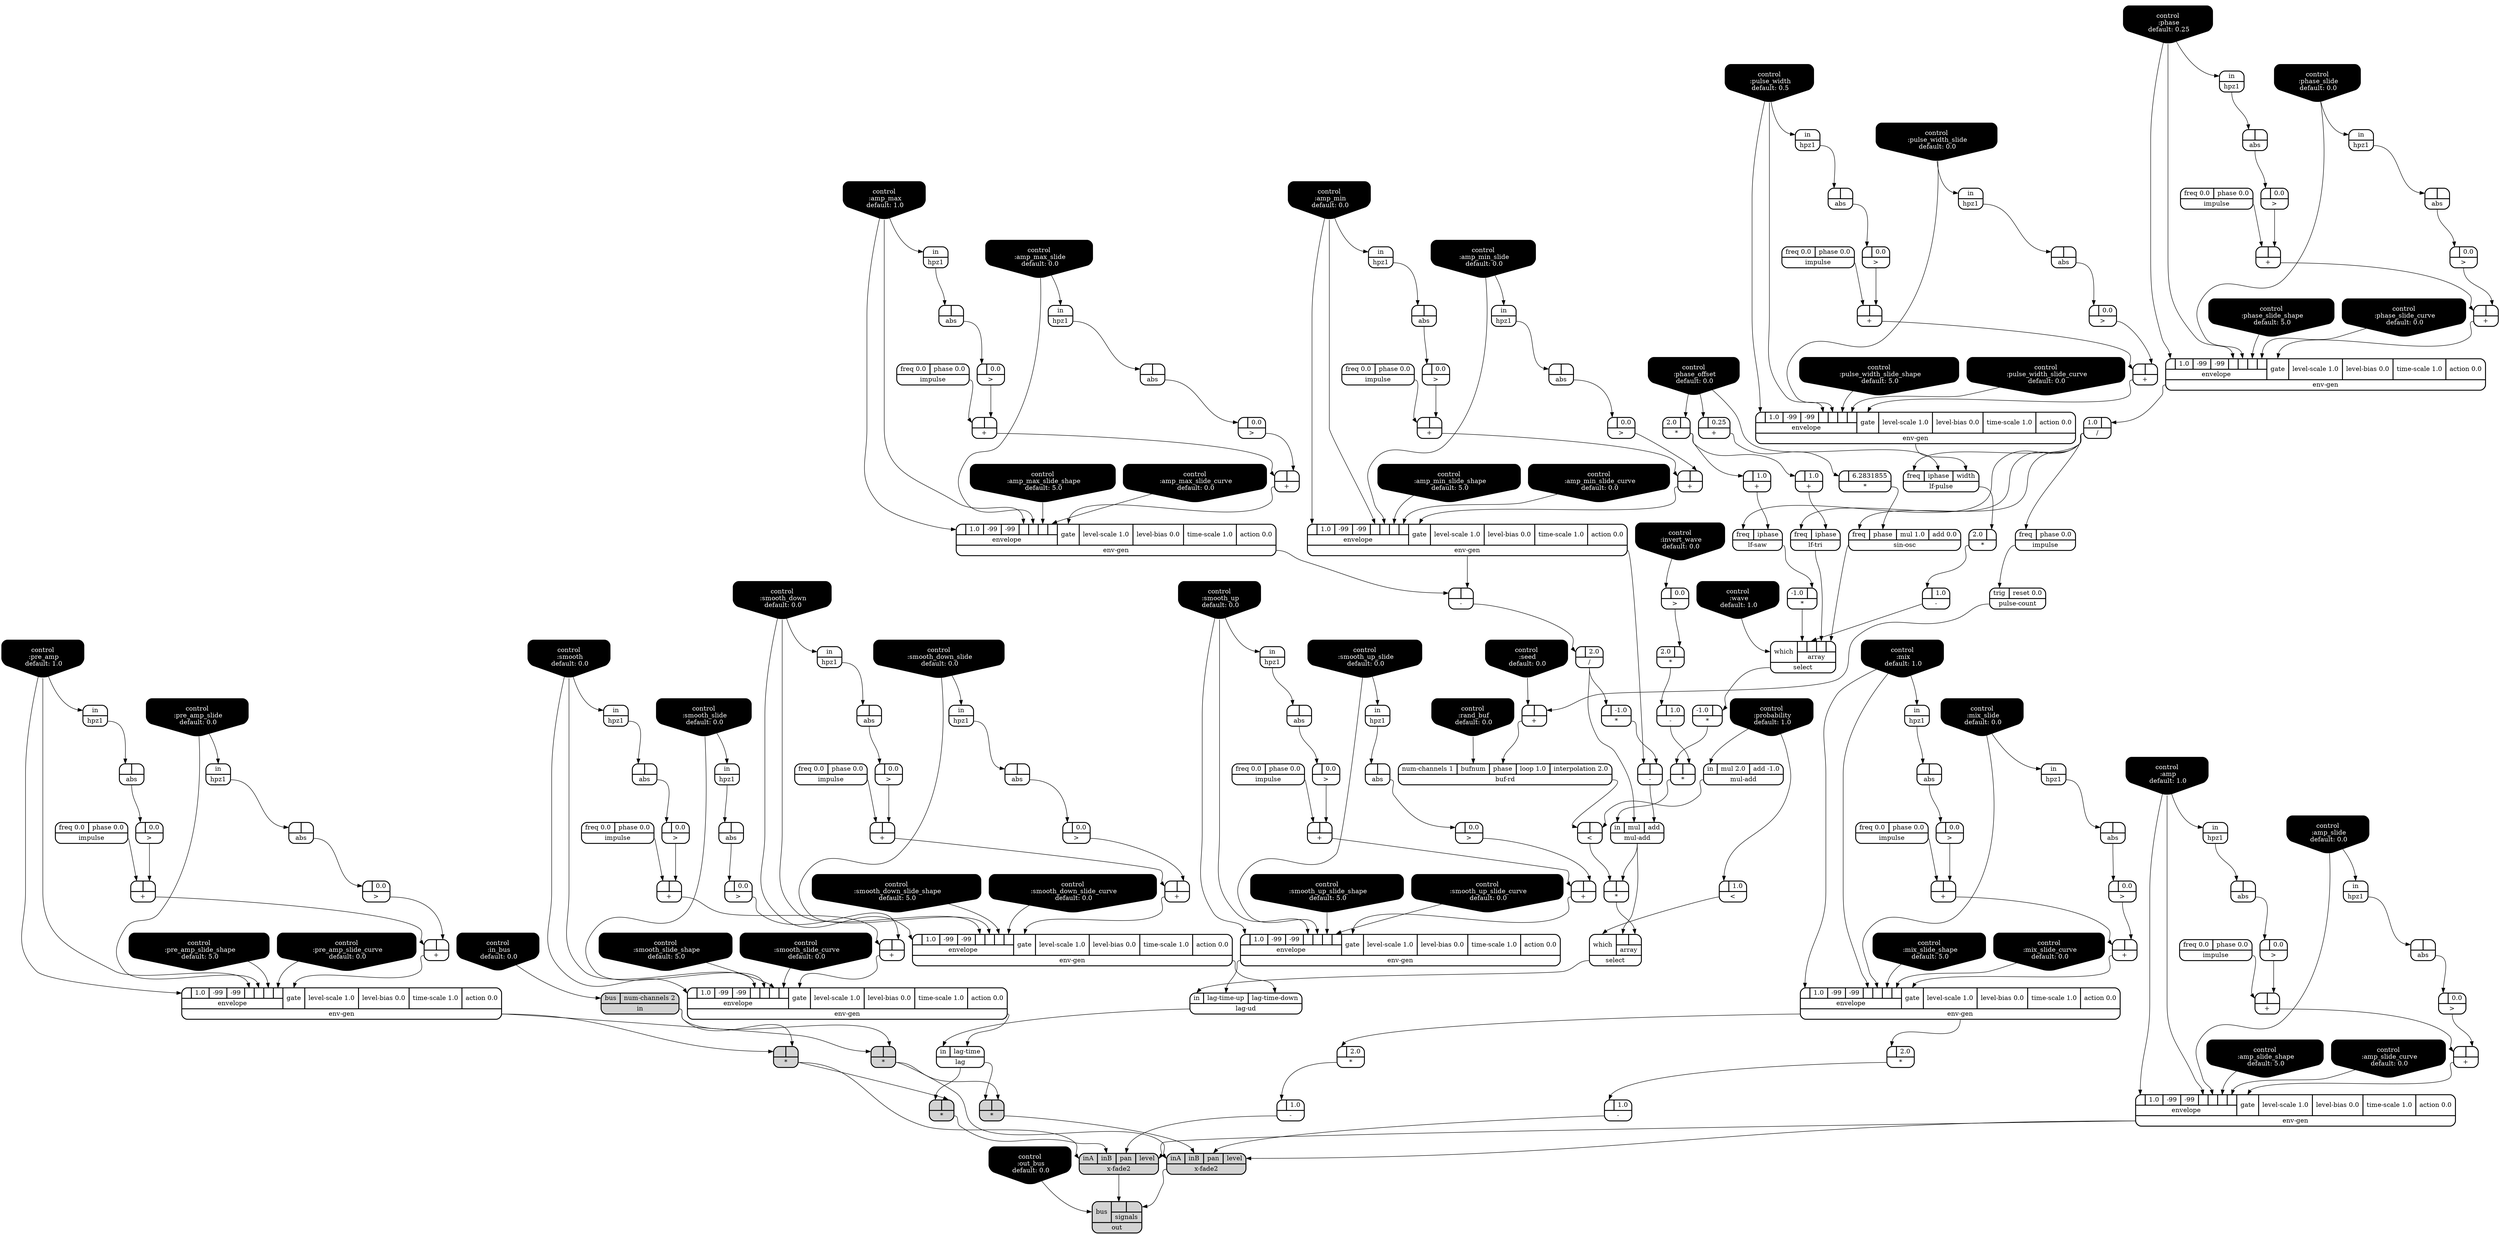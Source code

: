 digraph synthdef {
81 [label = "{{ <a> |<b> 2.0} |<__UG_NAME__>* }" style="bold, rounded" shape=record rankdir=LR];
135 [label = "{{ <a> |<b> } |<__UG_NAME__>* }" style="filled, bold, rounded"  shape=record rankdir=LR];
147 [label = "{{ <a> 2.0|<b> } |<__UG_NAME__>* }" style="bold, rounded" shape=record rankdir=LR];
154 [label = "{{ <a> |<b> 2.0} |<__UG_NAME__>* }" style="bold, rounded" shape=record rankdir=LR];
159 [label = "{{ <a> 2.0|<b> } |<__UG_NAME__>* }" style="bold, rounded" shape=record rankdir=LR];
162 [label = "{{ <a> -1.0|<b> } |<__UG_NAME__>* }" style="bold, rounded" shape=record rankdir=LR];
167 [label = "{{ <a> |<b> 6.2831855} |<__UG_NAME__>* }" style="bold, rounded" shape=record rankdir=LR];
170 [label = "{{ <a> -1.0|<b> } |<__UG_NAME__>* }" style="bold, rounded" shape=record rankdir=LR];
172 [label = "{{ <a> 2.0|<b> } |<__UG_NAME__>* }" style="bold, rounded" shape=record rankdir=LR];
174 [label = "{{ <a> |<b> } |<__UG_NAME__>* }" style="bold, rounded" shape=record rankdir=LR];
175 [label = "{{ <a> |<b> -1.0} |<__UG_NAME__>* }" style="bold, rounded" shape=record rankdir=LR];
178 [label = "{{ <a> |<b> } |<__UG_NAME__>* }" style="bold, rounded" shape=record rankdir=LR];
186 [label = "{{ <a> |<b> } |<__UG_NAME__>* }" style="filled, bold, rounded"  shape=record rankdir=LR];
187 [label = "{{ <a> |<b> } |<__UG_NAME__>* }" style="filled, bold, rounded"  shape=record rankdir=LR];
188 [label = "{{ <a> |<b> } |<__UG_NAME__>* }" style="filled, bold, rounded"  shape=record rankdir=LR];
52 [label = "{{ <a> |<b> } |<__UG_NAME__>+ }" style="bold, rounded" shape=record rankdir=LR];
57 [label = "{{ <a> |<b> } |<__UG_NAME__>+ }" style="bold, rounded" shape=record rankdir=LR];
64 [label = "{{ <a> |<b> } |<__UG_NAME__>+ }" style="bold, rounded" shape=record rankdir=LR];
68 [label = "{{ <a> |<b> } |<__UG_NAME__>+ }" style="bold, rounded" shape=record rankdir=LR];
75 [label = "{{ <a> |<b> } |<__UG_NAME__>+ }" style="bold, rounded" shape=record rankdir=LR];
79 [label = "{{ <a> |<b> } |<__UG_NAME__>+ }" style="bold, rounded" shape=record rankdir=LR];
86 [label = "{{ <a> |<b> } |<__UG_NAME__>+ }" style="bold, rounded" shape=record rankdir=LR];
90 [label = "{{ <a> |<b> } |<__UG_NAME__>+ }" style="bold, rounded" shape=record rankdir=LR];
96 [label = "{{ <a> |<b> } |<__UG_NAME__>+ }" style="bold, rounded" shape=record rankdir=LR];
100 [label = "{{ <a> |<b> } |<__UG_NAME__>+ }" style="bold, rounded" shape=record rankdir=LR];
108 [label = "{{ <a> |<b> } |<__UG_NAME__>+ }" style="bold, rounded" shape=record rankdir=LR];
113 [label = "{{ <a> |<b> } |<__UG_NAME__>+ }" style="bold, rounded" shape=record rankdir=LR];
118 [label = "{{ <a> |<b> } |<__UG_NAME__>+ }" style="bold, rounded" shape=record rankdir=LR];
122 [label = "{{ <a> |<b> } |<__UG_NAME__>+ }" style="bold, rounded" shape=record rankdir=LR];
128 [label = "{{ <a> |<b> } |<__UG_NAME__>+ }" style="bold, rounded" shape=record rankdir=LR];
132 [label = "{{ <a> |<b> } |<__UG_NAME__>+ }" style="bold, rounded" shape=record rankdir=LR];
140 [label = "{{ <a> |<b> } |<__UG_NAME__>+ }" style="bold, rounded" shape=record rankdir=LR];
144 [label = "{{ <a> |<b> } |<__UG_NAME__>+ }" style="bold, rounded" shape=record rankdir=LR];
152 [label = "{{ <a> |<b> } |<__UG_NAME__>+ }" style="bold, rounded" shape=record rankdir=LR];
153 [label = "{{ <a> |<b> } |<__UG_NAME__>+ }" style="bold, rounded" shape=record rankdir=LR];
160 [label = "{{ <a> |<b> 1.0} |<__UG_NAME__>+ }" style="bold, rounded" shape=record rankdir=LR];
164 [label = "{{ <a> |<b> 1.0} |<__UG_NAME__>+ }" style="bold, rounded" shape=record rankdir=LR];
166 [label = "{{ <a> |<b> 0.25} |<__UG_NAME__>+ }" style="bold, rounded" shape=record rankdir=LR];
179 [label = "{{ <a> |<b> } |<__UG_NAME__>+ }" style="bold, rounded" shape=record rankdir=LR];
102 [label = "{{ <a> |<b> } |<__UG_NAME__>- }" style="bold, rounded" shape=record rankdir=LR];
163 [label = "{{ <a> |<b> 1.0} |<__UG_NAME__>- }" style="bold, rounded" shape=record rankdir=LR];
173 [label = "{{ <a> |<b> 1.0} |<__UG_NAME__>- }" style="bold, rounded" shape=record rankdir=LR];
176 [label = "{{ <a> |<b> } |<__UG_NAME__>- }" style="bold, rounded" shape=record rankdir=LR];
189 [label = "{{ <a> |<b> 1.0} |<__UG_NAME__>- }" style="bold, rounded" shape=record rankdir=LR];
192 [label = "{{ <a> |<b> 1.0} |<__UG_NAME__>- }" style="bold, rounded" shape=record rankdir=LR];
59 [label = "{{ <a> 1.0|<b> } |<__UG_NAME__>/ }" style="bold, rounded" shape=record rankdir=LR];
158 [label = "{{ <a> |<b> 2.0} |<__UG_NAME__>/ }" style="bold, rounded" shape=record rankdir=LR];
111 [label = "{{ <a> |<b> } |<__UG_NAME__>\< }" style="bold, rounded" shape=record rankdir=LR];
181 [label = "{{ <a> |<b> 1.0} |<__UG_NAME__>\< }" style="bold, rounded" shape=record rankdir=LR];
51 [label = "{{ <a> |<b> 0.0} |<__UG_NAME__>\> }" style="bold, rounded" shape=record rankdir=LR];
56 [label = "{{ <a> |<b> 0.0} |<__UG_NAME__>\> }" style="bold, rounded" shape=record rankdir=LR];
63 [label = "{{ <a> |<b> 0.0} |<__UG_NAME__>\> }" style="bold, rounded" shape=record rankdir=LR];
67 [label = "{{ <a> |<b> 0.0} |<__UG_NAME__>\> }" style="bold, rounded" shape=record rankdir=LR];
74 [label = "{{ <a> |<b> 0.0} |<__UG_NAME__>\> }" style="bold, rounded" shape=record rankdir=LR];
78 [label = "{{ <a> |<b> 0.0} |<__UG_NAME__>\> }" style="bold, rounded" shape=record rankdir=LR];
85 [label = "{{ <a> |<b> 0.0} |<__UG_NAME__>\> }" style="bold, rounded" shape=record rankdir=LR];
89 [label = "{{ <a> |<b> 0.0} |<__UG_NAME__>\> }" style="bold, rounded" shape=record rankdir=LR];
95 [label = "{{ <a> |<b> 0.0} |<__UG_NAME__>\> }" style="bold, rounded" shape=record rankdir=LR];
99 [label = "{{ <a> |<b> 0.0} |<__UG_NAME__>\> }" style="bold, rounded" shape=record rankdir=LR];
105 [label = "{{ <a> |<b> 0.0} |<__UG_NAME__>\> }" style="bold, rounded" shape=record rankdir=LR];
117 [label = "{{ <a> |<b> 0.0} |<__UG_NAME__>\> }" style="bold, rounded" shape=record rankdir=LR];
121 [label = "{{ <a> |<b> 0.0} |<__UG_NAME__>\> }" style="bold, rounded" shape=record rankdir=LR];
127 [label = "{{ <a> |<b> 0.0} |<__UG_NAME__>\> }" style="bold, rounded" shape=record rankdir=LR];
131 [label = "{{ <a> |<b> 0.0} |<__UG_NAME__>\> }" style="bold, rounded" shape=record rankdir=LR];
139 [label = "{{ <a> |<b> 0.0} |<__UG_NAME__>\> }" style="bold, rounded" shape=record rankdir=LR];
143 [label = "{{ <a> |<b> 0.0} |<__UG_NAME__>\> }" style="bold, rounded" shape=record rankdir=LR];
146 [label = "{{ <a> |<b> 0.0} |<__UG_NAME__>\> }" style="bold, rounded" shape=record rankdir=LR];
151 [label = "{{ <a> |<b> 0.0} |<__UG_NAME__>\> }" style="bold, rounded" shape=record rankdir=LR];
157 [label = "{{ <a> |<b> 0.0} |<__UG_NAME__>\> }" style="bold, rounded" shape=record rankdir=LR];
171 [label = "{{ <a> |<b> 0.0} |<__UG_NAME__>\> }" style="bold, rounded" shape=record rankdir=LR];
50 [label = "{{ <a> |<b> } |<__UG_NAME__>abs }" style="bold, rounded" shape=record rankdir=LR];
55 [label = "{{ <a> |<b> } |<__UG_NAME__>abs }" style="bold, rounded" shape=record rankdir=LR];
62 [label = "{{ <a> |<b> } |<__UG_NAME__>abs }" style="bold, rounded" shape=record rankdir=LR];
66 [label = "{{ <a> |<b> } |<__UG_NAME__>abs }" style="bold, rounded" shape=record rankdir=LR];
73 [label = "{{ <a> |<b> } |<__UG_NAME__>abs }" style="bold, rounded" shape=record rankdir=LR];
77 [label = "{{ <a> |<b> } |<__UG_NAME__>abs }" style="bold, rounded" shape=record rankdir=LR];
84 [label = "{{ <a> |<b> } |<__UG_NAME__>abs }" style="bold, rounded" shape=record rankdir=LR];
88 [label = "{{ <a> |<b> } |<__UG_NAME__>abs }" style="bold, rounded" shape=record rankdir=LR];
94 [label = "{{ <a> |<b> } |<__UG_NAME__>abs }" style="bold, rounded" shape=record rankdir=LR];
98 [label = "{{ <a> |<b> } |<__UG_NAME__>abs }" style="bold, rounded" shape=record rankdir=LR];
104 [label = "{{ <a> |<b> } |<__UG_NAME__>abs }" style="bold, rounded" shape=record rankdir=LR];
116 [label = "{{ <a> |<b> } |<__UG_NAME__>abs }" style="bold, rounded" shape=record rankdir=LR];
120 [label = "{{ <a> |<b> } |<__UG_NAME__>abs }" style="bold, rounded" shape=record rankdir=LR];
126 [label = "{{ <a> |<b> } |<__UG_NAME__>abs }" style="bold, rounded" shape=record rankdir=LR];
130 [label = "{{ <a> |<b> } |<__UG_NAME__>abs }" style="bold, rounded" shape=record rankdir=LR];
138 [label = "{{ <a> |<b> } |<__UG_NAME__>abs }" style="bold, rounded" shape=record rankdir=LR];
142 [label = "{{ <a> |<b> } |<__UG_NAME__>abs }" style="bold, rounded" shape=record rankdir=LR];
145 [label = "{{ <a> |<b> } |<__UG_NAME__>abs }" style="bold, rounded" shape=record rankdir=LR];
150 [label = "{{ <a> |<b> } |<__UG_NAME__>abs }" style="bold, rounded" shape=record rankdir=LR];
156 [label = "{{ <a> |<b> } |<__UG_NAME__>abs }" style="bold, rounded" shape=record rankdir=LR];
109 [label = "{{ <num____channels> num-channels 1|<bufnum> bufnum|<phase> phase|<loop> loop 1.0|<interpolation> interpolation 2.0} |<__UG_NAME__>buf-rd }" style="bold, rounded" shape=record rankdir=LR];
0 [label = "control
 :amp
 default: 1.0" shape=invhouse style="rounded, filled, bold" fillcolor=black fontcolor=white ]; 
1 [label = "control
 :amp_slide
 default: 0.0" shape=invhouse style="rounded, filled, bold" fillcolor=black fontcolor=white ]; 
2 [label = "control
 :amp_slide_shape
 default: 5.0" shape=invhouse style="rounded, filled, bold" fillcolor=black fontcolor=white ]; 
3 [label = "control
 :amp_slide_curve
 default: 0.0" shape=invhouse style="rounded, filled, bold" fillcolor=black fontcolor=white ]; 
4 [label = "control
 :mix
 default: 1.0" shape=invhouse style="rounded, filled, bold" fillcolor=black fontcolor=white ]; 
5 [label = "control
 :mix_slide
 default: 0.0" shape=invhouse style="rounded, filled, bold" fillcolor=black fontcolor=white ]; 
6 [label = "control
 :mix_slide_shape
 default: 5.0" shape=invhouse style="rounded, filled, bold" fillcolor=black fontcolor=white ]; 
7 [label = "control
 :mix_slide_curve
 default: 0.0" shape=invhouse style="rounded, filled, bold" fillcolor=black fontcolor=white ]; 
8 [label = "control
 :pre_amp
 default: 1.0" shape=invhouse style="rounded, filled, bold" fillcolor=black fontcolor=white ]; 
9 [label = "control
 :pre_amp_slide
 default: 0.0" shape=invhouse style="rounded, filled, bold" fillcolor=black fontcolor=white ]; 
10 [label = "control
 :pre_amp_slide_shape
 default: 5.0" shape=invhouse style="rounded, filled, bold" fillcolor=black fontcolor=white ]; 
11 [label = "control
 :pre_amp_slide_curve
 default: 0.0" shape=invhouse style="rounded, filled, bold" fillcolor=black fontcolor=white ]; 
12 [label = "control
 :phase
 default: 0.25" shape=invhouse style="rounded, filled, bold" fillcolor=black fontcolor=white ]; 
13 [label = "control
 :phase_slide
 default: 0.0" shape=invhouse style="rounded, filled, bold" fillcolor=black fontcolor=white ]; 
14 [label = "control
 :phase_slide_shape
 default: 5.0" shape=invhouse style="rounded, filled, bold" fillcolor=black fontcolor=white ]; 
15 [label = "control
 :phase_slide_curve
 default: 0.0" shape=invhouse style="rounded, filled, bold" fillcolor=black fontcolor=white ]; 
16 [label = "control
 :amp_min
 default: 0.0" shape=invhouse style="rounded, filled, bold" fillcolor=black fontcolor=white ]; 
17 [label = "control
 :amp_min_slide
 default: 0.0" shape=invhouse style="rounded, filled, bold" fillcolor=black fontcolor=white ]; 
18 [label = "control
 :amp_min_slide_shape
 default: 5.0" shape=invhouse style="rounded, filled, bold" fillcolor=black fontcolor=white ]; 
19 [label = "control
 :amp_min_slide_curve
 default: 0.0" shape=invhouse style="rounded, filled, bold" fillcolor=black fontcolor=white ]; 
20 [label = "control
 :amp_max
 default: 1.0" shape=invhouse style="rounded, filled, bold" fillcolor=black fontcolor=white ]; 
21 [label = "control
 :amp_max_slide
 default: 0.0" shape=invhouse style="rounded, filled, bold" fillcolor=black fontcolor=white ]; 
22 [label = "control
 :amp_max_slide_shape
 default: 5.0" shape=invhouse style="rounded, filled, bold" fillcolor=black fontcolor=white ]; 
23 [label = "control
 :amp_max_slide_curve
 default: 0.0" shape=invhouse style="rounded, filled, bold" fillcolor=black fontcolor=white ]; 
24 [label = "control
 :pulse_width
 default: 0.5" shape=invhouse style="rounded, filled, bold" fillcolor=black fontcolor=white ]; 
25 [label = "control
 :pulse_width_slide
 default: 0.0" shape=invhouse style="rounded, filled, bold" fillcolor=black fontcolor=white ]; 
26 [label = "control
 :pulse_width_slide_shape
 default: 5.0" shape=invhouse style="rounded, filled, bold" fillcolor=black fontcolor=white ]; 
27 [label = "control
 :pulse_width_slide_curve
 default: 0.0" shape=invhouse style="rounded, filled, bold" fillcolor=black fontcolor=white ]; 
28 [label = "control
 :smooth
 default: 0.0" shape=invhouse style="rounded, filled, bold" fillcolor=black fontcolor=white ]; 
29 [label = "control
 :smooth_slide
 default: 0.0" shape=invhouse style="rounded, filled, bold" fillcolor=black fontcolor=white ]; 
30 [label = "control
 :smooth_slide_shape
 default: 5.0" shape=invhouse style="rounded, filled, bold" fillcolor=black fontcolor=white ]; 
31 [label = "control
 :smooth_slide_curve
 default: 0.0" shape=invhouse style="rounded, filled, bold" fillcolor=black fontcolor=white ]; 
32 [label = "control
 :smooth_up
 default: 0.0" shape=invhouse style="rounded, filled, bold" fillcolor=black fontcolor=white ]; 
33 [label = "control
 :smooth_up_slide
 default: 0.0" shape=invhouse style="rounded, filled, bold" fillcolor=black fontcolor=white ]; 
34 [label = "control
 :smooth_up_slide_shape
 default: 5.0" shape=invhouse style="rounded, filled, bold" fillcolor=black fontcolor=white ]; 
35 [label = "control
 :smooth_up_slide_curve
 default: 0.0" shape=invhouse style="rounded, filled, bold" fillcolor=black fontcolor=white ]; 
36 [label = "control
 :smooth_down
 default: 0.0" shape=invhouse style="rounded, filled, bold" fillcolor=black fontcolor=white ]; 
37 [label = "control
 :smooth_down_slide
 default: 0.0" shape=invhouse style="rounded, filled, bold" fillcolor=black fontcolor=white ]; 
38 [label = "control
 :smooth_down_slide_shape
 default: 5.0" shape=invhouse style="rounded, filled, bold" fillcolor=black fontcolor=white ]; 
39 [label = "control
 :smooth_down_slide_curve
 default: 0.0" shape=invhouse style="rounded, filled, bold" fillcolor=black fontcolor=white ]; 
40 [label = "control
 :probability
 default: 1.0" shape=invhouse style="rounded, filled, bold" fillcolor=black fontcolor=white ]; 
41 [label = "control
 :phase_offset
 default: 0.0" shape=invhouse style="rounded, filled, bold" fillcolor=black fontcolor=white ]; 
42 [label = "control
 :wave
 default: 1.0" shape=invhouse style="rounded, filled, bold" fillcolor=black fontcolor=white ]; 
43 [label = "control
 :invert_wave
 default: 0.0" shape=invhouse style="rounded, filled, bold" fillcolor=black fontcolor=white ]; 
44 [label = "control
 :seed
 default: 0.0" shape=invhouse style="rounded, filled, bold" fillcolor=black fontcolor=white ]; 
45 [label = "control
 :rand_buf
 default: 0.0" shape=invhouse style="rounded, filled, bold" fillcolor=black fontcolor=white ]; 
46 [label = "control
 :in_bus
 default: 0.0" shape=invhouse style="rounded, filled, bold" fillcolor=black fontcolor=white ]; 
47 [label = "control
 :out_bus
 default: 0.0" shape=invhouse style="rounded, filled, bold" fillcolor=black fontcolor=white ]; 
58 [label = "{{ {{<envelope___control___0>|1.0|-99|-99|<envelope___control___4>|<envelope___control___5>|<envelope___control___6>|<envelope___control___7>}|envelope}|<gate> gate|<level____scale> level-scale 1.0|<level____bias> level-bias 0.0|<time____scale> time-scale 1.0|<action> action 0.0} |<__UG_NAME__>env-gen }" style="bold, rounded" shape=record rankdir=LR];
69 [label = "{{ {{<envelope___control___0>|1.0|-99|-99|<envelope___control___4>|<envelope___control___5>|<envelope___control___6>|<envelope___control___7>}|envelope}|<gate> gate|<level____scale> level-scale 1.0|<level____bias> level-bias 0.0|<time____scale> time-scale 1.0|<action> action 0.0} |<__UG_NAME__>env-gen }" style="bold, rounded" shape=record rankdir=LR];
80 [label = "{{ {{<envelope___control___0>|1.0|-99|-99|<envelope___control___4>|<envelope___control___5>|<envelope___control___6>|<envelope___control___7>}|envelope}|<gate> gate|<level____scale> level-scale 1.0|<level____bias> level-bias 0.0|<time____scale> time-scale 1.0|<action> action 0.0} |<__UG_NAME__>env-gen }" style="bold, rounded" shape=record rankdir=LR];
91 [label = "{{ {{<envelope___control___0>|1.0|-99|-99|<envelope___control___4>|<envelope___control___5>|<envelope___control___6>|<envelope___control___7>}|envelope}|<gate> gate|<level____scale> level-scale 1.0|<level____bias> level-bias 0.0|<time____scale> time-scale 1.0|<action> action 0.0} |<__UG_NAME__>env-gen }" style="bold, rounded" shape=record rankdir=LR];
101 [label = "{{ {{<envelope___control___0>|1.0|-99|-99|<envelope___control___4>|<envelope___control___5>|<envelope___control___6>|<envelope___control___7>}|envelope}|<gate> gate|<level____scale> level-scale 1.0|<level____bias> level-bias 0.0|<time____scale> time-scale 1.0|<action> action 0.0} |<__UG_NAME__>env-gen }" style="bold, rounded" shape=record rankdir=LR];
123 [label = "{{ {{<envelope___control___0>|1.0|-99|-99|<envelope___control___4>|<envelope___control___5>|<envelope___control___6>|<envelope___control___7>}|envelope}|<gate> gate|<level____scale> level-scale 1.0|<level____bias> level-bias 0.0|<time____scale> time-scale 1.0|<action> action 0.0} |<__UG_NAME__>env-gen }" style="bold, rounded" shape=record rankdir=LR];
133 [label = "{{ {{<envelope___control___0>|1.0|-99|-99|<envelope___control___4>|<envelope___control___5>|<envelope___control___6>|<envelope___control___7>}|envelope}|<gate> gate|<level____scale> level-scale 1.0|<level____bias> level-bias 0.0|<time____scale> time-scale 1.0|<action> action 0.0} |<__UG_NAME__>env-gen }" style="bold, rounded" shape=record rankdir=LR];
180 [label = "{{ {{<envelope___control___0>|1.0|-99|-99|<envelope___control___4>|<envelope___control___5>|<envelope___control___6>|<envelope___control___7>}|envelope}|<gate> gate|<level____scale> level-scale 1.0|<level____bias> level-bias 0.0|<time____scale> time-scale 1.0|<action> action 0.0} |<__UG_NAME__>env-gen }" style="bold, rounded" shape=record rankdir=LR];
183 [label = "{{ {{<envelope___control___0>|1.0|-99|-99|<envelope___control___4>|<envelope___control___5>|<envelope___control___6>|<envelope___control___7>}|envelope}|<gate> gate|<level____scale> level-scale 1.0|<level____bias> level-bias 0.0|<time____scale> time-scale 1.0|<action> action 0.0} |<__UG_NAME__>env-gen }" style="bold, rounded" shape=record rankdir=LR];
190 [label = "{{ {{<envelope___control___0>|1.0|-99|-99|<envelope___control___4>|<envelope___control___5>|<envelope___control___6>|<envelope___control___7>}|envelope}|<gate> gate|<level____scale> level-scale 1.0|<level____bias> level-bias 0.0|<time____scale> time-scale 1.0|<action> action 0.0} |<__UG_NAME__>env-gen }" style="bold, rounded" shape=record rankdir=LR];
49 [label = "{{ <in> in} |<__UG_NAME__>hpz1 }" style="bold, rounded" shape=record rankdir=LR];
53 [label = "{{ <in> in} |<__UG_NAME__>hpz1 }" style="bold, rounded" shape=record rankdir=LR];
54 [label = "{{ <in> in} |<__UG_NAME__>hpz1 }" style="bold, rounded" shape=record rankdir=LR];
61 [label = "{{ <in> in} |<__UG_NAME__>hpz1 }" style="bold, rounded" shape=record rankdir=LR];
65 [label = "{{ <in> in} |<__UG_NAME__>hpz1 }" style="bold, rounded" shape=record rankdir=LR];
72 [label = "{{ <in> in} |<__UG_NAME__>hpz1 }" style="bold, rounded" shape=record rankdir=LR];
76 [label = "{{ <in> in} |<__UG_NAME__>hpz1 }" style="bold, rounded" shape=record rankdir=LR];
83 [label = "{{ <in> in} |<__UG_NAME__>hpz1 }" style="bold, rounded" shape=record rankdir=LR];
87 [label = "{{ <in> in} |<__UG_NAME__>hpz1 }" style="bold, rounded" shape=record rankdir=LR];
93 [label = "{{ <in> in} |<__UG_NAME__>hpz1 }" style="bold, rounded" shape=record rankdir=LR];
97 [label = "{{ <in> in} |<__UG_NAME__>hpz1 }" style="bold, rounded" shape=record rankdir=LR];
103 [label = "{{ <in> in} |<__UG_NAME__>hpz1 }" style="bold, rounded" shape=record rankdir=LR];
115 [label = "{{ <in> in} |<__UG_NAME__>hpz1 }" style="bold, rounded" shape=record rankdir=LR];
119 [label = "{{ <in> in} |<__UG_NAME__>hpz1 }" style="bold, rounded" shape=record rankdir=LR];
125 [label = "{{ <in> in} |<__UG_NAME__>hpz1 }" style="bold, rounded" shape=record rankdir=LR];
129 [label = "{{ <in> in} |<__UG_NAME__>hpz1 }" style="bold, rounded" shape=record rankdir=LR];
137 [label = "{{ <in> in} |<__UG_NAME__>hpz1 }" style="bold, rounded" shape=record rankdir=LR];
141 [label = "{{ <in> in} |<__UG_NAME__>hpz1 }" style="bold, rounded" shape=record rankdir=LR];
149 [label = "{{ <in> in} |<__UG_NAME__>hpz1 }" style="bold, rounded" shape=record rankdir=LR];
155 [label = "{{ <in> in} |<__UG_NAME__>hpz1 }" style="bold, rounded" shape=record rankdir=LR];
48 [label = "{{ <freq> freq 0.0|<phase> phase 0.0} |<__UG_NAME__>impulse }" style="bold, rounded" shape=record rankdir=LR];
60 [label = "{{ <freq> freq 0.0|<phase> phase 0.0} |<__UG_NAME__>impulse }" style="bold, rounded" shape=record rankdir=LR];
71 [label = "{{ <freq> freq 0.0|<phase> phase 0.0} |<__UG_NAME__>impulse }" style="bold, rounded" shape=record rankdir=LR];
82 [label = "{{ <freq> freq 0.0|<phase> phase 0.0} |<__UG_NAME__>impulse }" style="bold, rounded" shape=record rankdir=LR];
92 [label = "{{ <freq> freq 0.0|<phase> phase 0.0} |<__UG_NAME__>impulse }" style="bold, rounded" shape=record rankdir=LR];
106 [label = "{{ <freq> freq|<phase> phase 0.0} |<__UG_NAME__>impulse }" style="bold, rounded" shape=record rankdir=LR];
112 [label = "{{ <freq> freq 0.0|<phase> phase 0.0} |<__UG_NAME__>impulse }" style="bold, rounded" shape=record rankdir=LR];
114 [label = "{{ <freq> freq 0.0|<phase> phase 0.0} |<__UG_NAME__>impulse }" style="bold, rounded" shape=record rankdir=LR];
124 [label = "{{ <freq> freq 0.0|<phase> phase 0.0} |<__UG_NAME__>impulse }" style="bold, rounded" shape=record rankdir=LR];
136 [label = "{{ <freq> freq 0.0|<phase> phase 0.0} |<__UG_NAME__>impulse }" style="bold, rounded" shape=record rankdir=LR];
148 [label = "{{ <freq> freq 0.0|<phase> phase 0.0} |<__UG_NAME__>impulse }" style="bold, rounded" shape=record rankdir=LR];
134 [label = "{{ <bus> bus|<num____channels> num-channels 2} |<__UG_NAME__>in }" style="filled, bold, rounded"  shape=record rankdir=LR];
185 [label = "{{ <in> in|<lag____time> lag-time} |<__UG_NAME__>lag }" style="bold, rounded" shape=record rankdir=LR];
184 [label = "{{ <in> in|<lag____time____up> lag-time-up|<lag____time____down> lag-time-down} |<__UG_NAME__>lag-ud }" style="bold, rounded" shape=record rankdir=LR];
70 [label = "{{ <freq> freq|<iphase> iphase|<width> width} |<__UG_NAME__>lf-pulse }" style="bold, rounded" shape=record rankdir=LR];
161 [label = "{{ <freq> freq|<iphase> iphase} |<__UG_NAME__>lf-saw }" style="bold, rounded" shape=record rankdir=LR];
165 [label = "{{ <freq> freq|<iphase> iphase} |<__UG_NAME__>lf-tri }" style="bold, rounded" shape=record rankdir=LR];
110 [label = "{{ <in> in|<mul> mul 2.0|<add> add -1.0} |<__UG_NAME__>mul-add }" style="bold, rounded" shape=record rankdir=LR];
177 [label = "{{ <in> in|<mul> mul|<add> add} |<__UG_NAME__>mul-add }" style="bold, rounded" shape=record rankdir=LR];
194 [label = "{{ <bus> bus|{{<signals___x____fade2___0>|<signals___x____fade2___1>}|signals}} |<__UG_NAME__>out }" style="filled, bold, rounded"  shape=record rankdir=LR];
107 [label = "{{ <trig> trig|<reset> reset 0.0} |<__UG_NAME__>pulse-count }" style="bold, rounded" shape=record rankdir=LR];
169 [label = "{{ <which> which|{{<array___binary____op____u____gen___0>|<array___binary____op____u____gen___1>|<array___lf____tri___2>|<array___sin____osc___3>}|array}} |<__UG_NAME__>select }" style="bold, rounded" shape=record rankdir=LR];
182 [label = "{{ <which> which|{{<array___mul____add___0>|<array___binary____op____u____gen___1>}|array}} |<__UG_NAME__>select }" style="bold, rounded" shape=record rankdir=LR];
168 [label = "{{ <freq> freq|<phase> phase|<mul> mul 1.0|<add> add 0.0} |<__UG_NAME__>sin-osc }" style="bold, rounded" shape=record rankdir=LR];
191 [label = "{{ <ina> inA|<inb> inB|<pan> pan|<level> level} |<__UG_NAME__>x-fade2 }" style="filled, bold, rounded"  shape=record rankdir=LR];
193 [label = "{{ <ina> inA|<inb> inB|<pan> pan|<level> level} |<__UG_NAME__>x-fade2 }" style="filled, bold, rounded"  shape=record rankdir=LR];

80:__UG_NAME__ -> 81:a ;
134:__UG_NAME__ -> 135:b ;
133:__UG_NAME__ -> 135:a ;
70:__UG_NAME__ -> 147:b ;
80:__UG_NAME__ -> 154:a ;
41:__UG_NAME__ -> 159:b ;
161:__UG_NAME__ -> 162:b ;
166:__UG_NAME__ -> 167:a ;
169:__UG_NAME__ -> 170:b ;
171:__UG_NAME__ -> 172:b ;
173:__UG_NAME__ -> 174:b ;
170:__UG_NAME__ -> 174:a ;
158:__UG_NAME__ -> 175:a ;
177:__UG_NAME__ -> 178:b ;
111:__UG_NAME__ -> 178:a ;
135:__UG_NAME__ -> 186:b ;
185:__UG_NAME__ -> 186:a ;
134:__UG_NAME__ -> 187:b ;
133:__UG_NAME__ -> 187:a ;
187:__UG_NAME__ -> 188:b ;
185:__UG_NAME__ -> 188:a ;
51:__UG_NAME__ -> 52:b ;
48:__UG_NAME__ -> 52:a ;
56:__UG_NAME__ -> 57:b ;
52:__UG_NAME__ -> 57:a ;
63:__UG_NAME__ -> 64:b ;
60:__UG_NAME__ -> 64:a ;
67:__UG_NAME__ -> 68:b ;
64:__UG_NAME__ -> 68:a ;
74:__UG_NAME__ -> 75:b ;
71:__UG_NAME__ -> 75:a ;
78:__UG_NAME__ -> 79:b ;
75:__UG_NAME__ -> 79:a ;
85:__UG_NAME__ -> 86:b ;
82:__UG_NAME__ -> 86:a ;
89:__UG_NAME__ -> 90:b ;
86:__UG_NAME__ -> 90:a ;
95:__UG_NAME__ -> 96:b ;
92:__UG_NAME__ -> 96:a ;
99:__UG_NAME__ -> 100:b ;
96:__UG_NAME__ -> 100:a ;
107:__UG_NAME__ -> 108:b ;
44:__UG_NAME__ -> 108:a ;
105:__UG_NAME__ -> 113:b ;
112:__UG_NAME__ -> 113:a ;
117:__UG_NAME__ -> 118:b ;
114:__UG_NAME__ -> 118:a ;
121:__UG_NAME__ -> 122:b ;
118:__UG_NAME__ -> 122:a ;
127:__UG_NAME__ -> 128:b ;
124:__UG_NAME__ -> 128:a ;
131:__UG_NAME__ -> 132:b ;
128:__UG_NAME__ -> 132:a ;
139:__UG_NAME__ -> 140:b ;
136:__UG_NAME__ -> 140:a ;
143:__UG_NAME__ -> 144:b ;
113:__UG_NAME__ -> 144:a ;
151:__UG_NAME__ -> 152:b ;
148:__UG_NAME__ -> 152:a ;
146:__UG_NAME__ -> 153:b ;
152:__UG_NAME__ -> 153:a ;
159:__UG_NAME__ -> 160:a ;
159:__UG_NAME__ -> 164:a ;
41:__UG_NAME__ -> 166:a ;
157:__UG_NAME__ -> 179:b ;
140:__UG_NAME__ -> 179:a ;
101:__UG_NAME__ -> 102:b ;
91:__UG_NAME__ -> 102:a ;
147:__UG_NAME__ -> 163:a ;
172:__UG_NAME__ -> 173:a ;
175:__UG_NAME__ -> 176:b ;
101:__UG_NAME__ -> 176:a ;
81:__UG_NAME__ -> 189:a ;
154:__UG_NAME__ -> 192:a ;
58:__UG_NAME__ -> 59:b ;
102:__UG_NAME__ -> 158:a ;
110:__UG_NAME__ -> 111:b ;
109:__UG_NAME__ -> 111:a ;
40:__UG_NAME__ -> 181:a ;
50:__UG_NAME__ -> 51:a ;
55:__UG_NAME__ -> 56:a ;
62:__UG_NAME__ -> 63:a ;
66:__UG_NAME__ -> 67:a ;
73:__UG_NAME__ -> 74:a ;
77:__UG_NAME__ -> 78:a ;
84:__UG_NAME__ -> 85:a ;
88:__UG_NAME__ -> 89:a ;
94:__UG_NAME__ -> 95:a ;
98:__UG_NAME__ -> 99:a ;
104:__UG_NAME__ -> 105:a ;
116:__UG_NAME__ -> 117:a ;
120:__UG_NAME__ -> 121:a ;
126:__UG_NAME__ -> 127:a ;
130:__UG_NAME__ -> 131:a ;
138:__UG_NAME__ -> 139:a ;
142:__UG_NAME__ -> 143:a ;
145:__UG_NAME__ -> 146:a ;
150:__UG_NAME__ -> 151:a ;
156:__UG_NAME__ -> 157:a ;
43:__UG_NAME__ -> 171:a ;
49:__UG_NAME__ -> 50:a ;
54:__UG_NAME__ -> 55:a ;
61:__UG_NAME__ -> 62:a ;
65:__UG_NAME__ -> 66:a ;
72:__UG_NAME__ -> 73:a ;
76:__UG_NAME__ -> 77:a ;
83:__UG_NAME__ -> 84:a ;
87:__UG_NAME__ -> 88:a ;
93:__UG_NAME__ -> 94:a ;
97:__UG_NAME__ -> 98:a ;
103:__UG_NAME__ -> 104:a ;
115:__UG_NAME__ -> 116:a ;
119:__UG_NAME__ -> 120:a ;
125:__UG_NAME__ -> 126:a ;
129:__UG_NAME__ -> 130:a ;
137:__UG_NAME__ -> 138:a ;
141:__UG_NAME__ -> 142:a ;
53:__UG_NAME__ -> 145:a ;
149:__UG_NAME__ -> 150:a ;
155:__UG_NAME__ -> 156:a ;
108:__UG_NAME__ -> 109:phase ;
45:__UG_NAME__ -> 109:bufnum ;
57:__UG_NAME__ -> 58:gate ;
12:__UG_NAME__ -> 58:envelope___control___0 ;
12:__UG_NAME__ -> 58:envelope___control___4 ;
13:__UG_NAME__ -> 58:envelope___control___5 ;
14:__UG_NAME__ -> 58:envelope___control___6 ;
15:__UG_NAME__ -> 58:envelope___control___7 ;
68:__UG_NAME__ -> 69:gate ;
24:__UG_NAME__ -> 69:envelope___control___0 ;
24:__UG_NAME__ -> 69:envelope___control___4 ;
25:__UG_NAME__ -> 69:envelope___control___5 ;
26:__UG_NAME__ -> 69:envelope___control___6 ;
27:__UG_NAME__ -> 69:envelope___control___7 ;
79:__UG_NAME__ -> 80:gate ;
4:__UG_NAME__ -> 80:envelope___control___0 ;
4:__UG_NAME__ -> 80:envelope___control___4 ;
5:__UG_NAME__ -> 80:envelope___control___5 ;
6:__UG_NAME__ -> 80:envelope___control___6 ;
7:__UG_NAME__ -> 80:envelope___control___7 ;
90:__UG_NAME__ -> 91:gate ;
20:__UG_NAME__ -> 91:envelope___control___0 ;
20:__UG_NAME__ -> 91:envelope___control___4 ;
21:__UG_NAME__ -> 91:envelope___control___5 ;
22:__UG_NAME__ -> 91:envelope___control___6 ;
23:__UG_NAME__ -> 91:envelope___control___7 ;
100:__UG_NAME__ -> 101:gate ;
16:__UG_NAME__ -> 101:envelope___control___0 ;
16:__UG_NAME__ -> 101:envelope___control___4 ;
17:__UG_NAME__ -> 101:envelope___control___5 ;
18:__UG_NAME__ -> 101:envelope___control___6 ;
19:__UG_NAME__ -> 101:envelope___control___7 ;
122:__UG_NAME__ -> 123:gate ;
36:__UG_NAME__ -> 123:envelope___control___0 ;
36:__UG_NAME__ -> 123:envelope___control___4 ;
37:__UG_NAME__ -> 123:envelope___control___5 ;
38:__UG_NAME__ -> 123:envelope___control___6 ;
39:__UG_NAME__ -> 123:envelope___control___7 ;
132:__UG_NAME__ -> 133:gate ;
8:__UG_NAME__ -> 133:envelope___control___0 ;
8:__UG_NAME__ -> 133:envelope___control___4 ;
9:__UG_NAME__ -> 133:envelope___control___5 ;
10:__UG_NAME__ -> 133:envelope___control___6 ;
11:__UG_NAME__ -> 133:envelope___control___7 ;
179:__UG_NAME__ -> 180:gate ;
28:__UG_NAME__ -> 180:envelope___control___0 ;
28:__UG_NAME__ -> 180:envelope___control___4 ;
29:__UG_NAME__ -> 180:envelope___control___5 ;
30:__UG_NAME__ -> 180:envelope___control___6 ;
31:__UG_NAME__ -> 180:envelope___control___7 ;
144:__UG_NAME__ -> 183:gate ;
32:__UG_NAME__ -> 183:envelope___control___0 ;
32:__UG_NAME__ -> 183:envelope___control___4 ;
33:__UG_NAME__ -> 183:envelope___control___5 ;
34:__UG_NAME__ -> 183:envelope___control___6 ;
35:__UG_NAME__ -> 183:envelope___control___7 ;
153:__UG_NAME__ -> 190:gate ;
0:__UG_NAME__ -> 190:envelope___control___0 ;
0:__UG_NAME__ -> 190:envelope___control___4 ;
1:__UG_NAME__ -> 190:envelope___control___5 ;
2:__UG_NAME__ -> 190:envelope___control___6 ;
3:__UG_NAME__ -> 190:envelope___control___7 ;
12:__UG_NAME__ -> 49:in ;
1:__UG_NAME__ -> 53:in ;
13:__UG_NAME__ -> 54:in ;
24:__UG_NAME__ -> 61:in ;
25:__UG_NAME__ -> 65:in ;
4:__UG_NAME__ -> 72:in ;
5:__UG_NAME__ -> 76:in ;
20:__UG_NAME__ -> 83:in ;
21:__UG_NAME__ -> 87:in ;
16:__UG_NAME__ -> 93:in ;
17:__UG_NAME__ -> 97:in ;
32:__UG_NAME__ -> 103:in ;
36:__UG_NAME__ -> 115:in ;
37:__UG_NAME__ -> 119:in ;
8:__UG_NAME__ -> 125:in ;
9:__UG_NAME__ -> 129:in ;
28:__UG_NAME__ -> 137:in ;
33:__UG_NAME__ -> 141:in ;
0:__UG_NAME__ -> 149:in ;
29:__UG_NAME__ -> 155:in ;
59:__UG_NAME__ -> 106:freq ;
46:__UG_NAME__ -> 134:bus ;
180:__UG_NAME__ -> 185:lag____time ;
184:__UG_NAME__ -> 185:in ;
123:__UG_NAME__ -> 184:lag____time____down ;
183:__UG_NAME__ -> 184:lag____time____up ;
182:__UG_NAME__ -> 184:in ;
69:__UG_NAME__ -> 70:width ;
41:__UG_NAME__ -> 70:iphase ;
59:__UG_NAME__ -> 70:freq ;
160:__UG_NAME__ -> 161:iphase ;
59:__UG_NAME__ -> 161:freq ;
164:__UG_NAME__ -> 165:iphase ;
59:__UG_NAME__ -> 165:freq ;
40:__UG_NAME__ -> 110:in ;
176:__UG_NAME__ -> 177:add ;
158:__UG_NAME__ -> 177:mul ;
174:__UG_NAME__ -> 177:in ;
191:__UG_NAME__ -> 194:signals___x____fade2___0 ;
193:__UG_NAME__ -> 194:signals___x____fade2___1 ;
47:__UG_NAME__ -> 194:bus ;
106:__UG_NAME__ -> 107:trig ;
162:__UG_NAME__ -> 169:array___binary____op____u____gen___0 ;
163:__UG_NAME__ -> 169:array___binary____op____u____gen___1 ;
165:__UG_NAME__ -> 169:array___lf____tri___2 ;
168:__UG_NAME__ -> 169:array___sin____osc___3 ;
42:__UG_NAME__ -> 169:which ;
177:__UG_NAME__ -> 182:array___mul____add___0 ;
178:__UG_NAME__ -> 182:array___binary____op____u____gen___1 ;
181:__UG_NAME__ -> 182:which ;
167:__UG_NAME__ -> 168:phase ;
59:__UG_NAME__ -> 168:freq ;
190:__UG_NAME__ -> 191:level ;
189:__UG_NAME__ -> 191:pan ;
186:__UG_NAME__ -> 191:inb ;
135:__UG_NAME__ -> 191:ina ;
190:__UG_NAME__ -> 193:level ;
192:__UG_NAME__ -> 193:pan ;
188:__UG_NAME__ -> 193:inb ;
187:__UG_NAME__ -> 193:ina ;

}